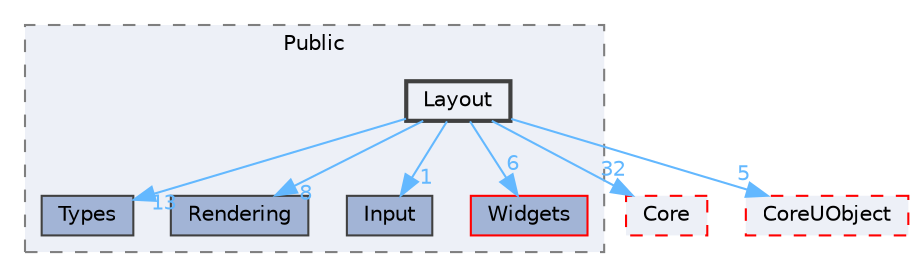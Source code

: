 digraph "Layout"
{
 // INTERACTIVE_SVG=YES
 // LATEX_PDF_SIZE
  bgcolor="transparent";
  edge [fontname=Helvetica,fontsize=10,labelfontname=Helvetica,labelfontsize=10];
  node [fontname=Helvetica,fontsize=10,shape=box,height=0.2,width=0.4];
  compound=true
  subgraph clusterdir_14e7ebd69e9a4010803c73febb04adda {
    graph [ bgcolor="#edf0f7", pencolor="grey50", label="Public", fontname=Helvetica,fontsize=10 style="filled,dashed", URL="dir_14e7ebd69e9a4010803c73febb04adda.html",tooltip=""]
  dir_794fc8708937e2950f05748bfb481b64 [label="Types", fillcolor="#a2b4d6", color="grey25", style="filled", URL="dir_794fc8708937e2950f05748bfb481b64.html",tooltip=""];
  dir_fbce47e4ae815d0081b49ec8682d34b2 [label="Rendering", fillcolor="#a2b4d6", color="grey25", style="filled", URL="dir_fbce47e4ae815d0081b49ec8682d34b2.html",tooltip=""];
  dir_d3d9e9dde9f93e66ba0f7c6ced170280 [label="Input", fillcolor="#a2b4d6", color="grey25", style="filled", URL="dir_d3d9e9dde9f93e66ba0f7c6ced170280.html",tooltip=""];
  dir_e7d20d9ce38b6dd031a5aa9f51470c23 [label="Widgets", fillcolor="#a2b4d6", color="red", style="filled", URL="dir_e7d20d9ce38b6dd031a5aa9f51470c23.html",tooltip=""];
  dir_59de1ec1d766f3d531682fe99e593e3d [label="Layout", fillcolor="#edf0f7", color="grey25", style="filled,bold", URL="dir_59de1ec1d766f3d531682fe99e593e3d.html",tooltip=""];
  }
  dir_0e6cddcc9caa1238c7f3774224afaa45 [label="Core", fillcolor="#edf0f7", color="red", style="filled,dashed", URL="dir_0e6cddcc9caa1238c7f3774224afaa45.html",tooltip=""];
  dir_4c499e5e32e2b4479ad7e552df73eeae [label="CoreUObject", fillcolor="#edf0f7", color="red", style="filled,dashed", URL="dir_4c499e5e32e2b4479ad7e552df73eeae.html",tooltip=""];
  dir_59de1ec1d766f3d531682fe99e593e3d->dir_0e6cddcc9caa1238c7f3774224afaa45 [headlabel="32", labeldistance=1.5 headhref="dir_000561_000266.html" href="dir_000561_000266.html" color="steelblue1" fontcolor="steelblue1"];
  dir_59de1ec1d766f3d531682fe99e593e3d->dir_4c499e5e32e2b4479ad7e552df73eeae [headlabel="5", labeldistance=1.5 headhref="dir_000561_000268.html" href="dir_000561_000268.html" color="steelblue1" fontcolor="steelblue1"];
  dir_59de1ec1d766f3d531682fe99e593e3d->dir_794fc8708937e2950f05748bfb481b64 [headlabel="13", labeldistance=1.5 headhref="dir_000561_001219.html" href="dir_000561_001219.html" color="steelblue1" fontcolor="steelblue1"];
  dir_59de1ec1d766f3d531682fe99e593e3d->dir_d3d9e9dde9f93e66ba0f7c6ced170280 [headlabel="1", labeldistance=1.5 headhref="dir_000561_000492.html" href="dir_000561_000492.html" color="steelblue1" fontcolor="steelblue1"];
  dir_59de1ec1d766f3d531682fe99e593e3d->dir_e7d20d9ce38b6dd031a5aa9f51470c23 [headlabel="6", labeldistance=1.5 headhref="dir_000561_001290.html" href="dir_000561_001290.html" color="steelblue1" fontcolor="steelblue1"];
  dir_59de1ec1d766f3d531682fe99e593e3d->dir_fbce47e4ae815d0081b49ec8682d34b2 [headlabel="8", labeldistance=1.5 headhref="dir_000561_000963.html" href="dir_000561_000963.html" color="steelblue1" fontcolor="steelblue1"];
}
